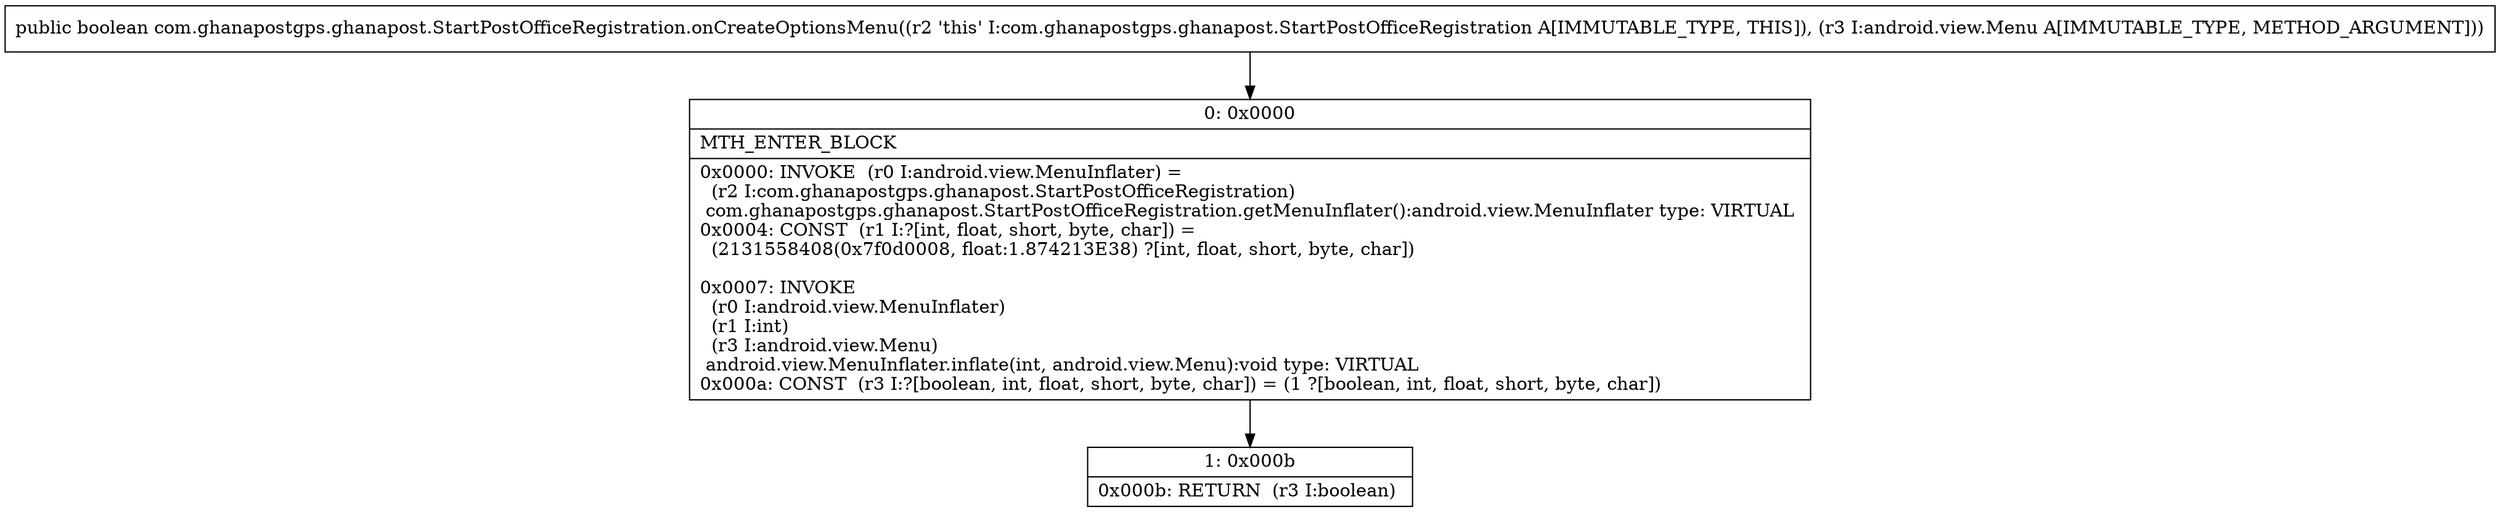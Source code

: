 digraph "CFG forcom.ghanapostgps.ghanapost.StartPostOfficeRegistration.onCreateOptionsMenu(Landroid\/view\/Menu;)Z" {
Node_0 [shape=record,label="{0\:\ 0x0000|MTH_ENTER_BLOCK\l|0x0000: INVOKE  (r0 I:android.view.MenuInflater) = \l  (r2 I:com.ghanapostgps.ghanapost.StartPostOfficeRegistration)\l com.ghanapostgps.ghanapost.StartPostOfficeRegistration.getMenuInflater():android.view.MenuInflater type: VIRTUAL \l0x0004: CONST  (r1 I:?[int, float, short, byte, char]) = \l  (2131558408(0x7f0d0008, float:1.874213E38) ?[int, float, short, byte, char])\l \l0x0007: INVOKE  \l  (r0 I:android.view.MenuInflater)\l  (r1 I:int)\l  (r3 I:android.view.Menu)\l android.view.MenuInflater.inflate(int, android.view.Menu):void type: VIRTUAL \l0x000a: CONST  (r3 I:?[boolean, int, float, short, byte, char]) = (1 ?[boolean, int, float, short, byte, char]) \l}"];
Node_1 [shape=record,label="{1\:\ 0x000b|0x000b: RETURN  (r3 I:boolean) \l}"];
MethodNode[shape=record,label="{public boolean com.ghanapostgps.ghanapost.StartPostOfficeRegistration.onCreateOptionsMenu((r2 'this' I:com.ghanapostgps.ghanapost.StartPostOfficeRegistration A[IMMUTABLE_TYPE, THIS]), (r3 I:android.view.Menu A[IMMUTABLE_TYPE, METHOD_ARGUMENT])) }"];
MethodNode -> Node_0;
Node_0 -> Node_1;
}

